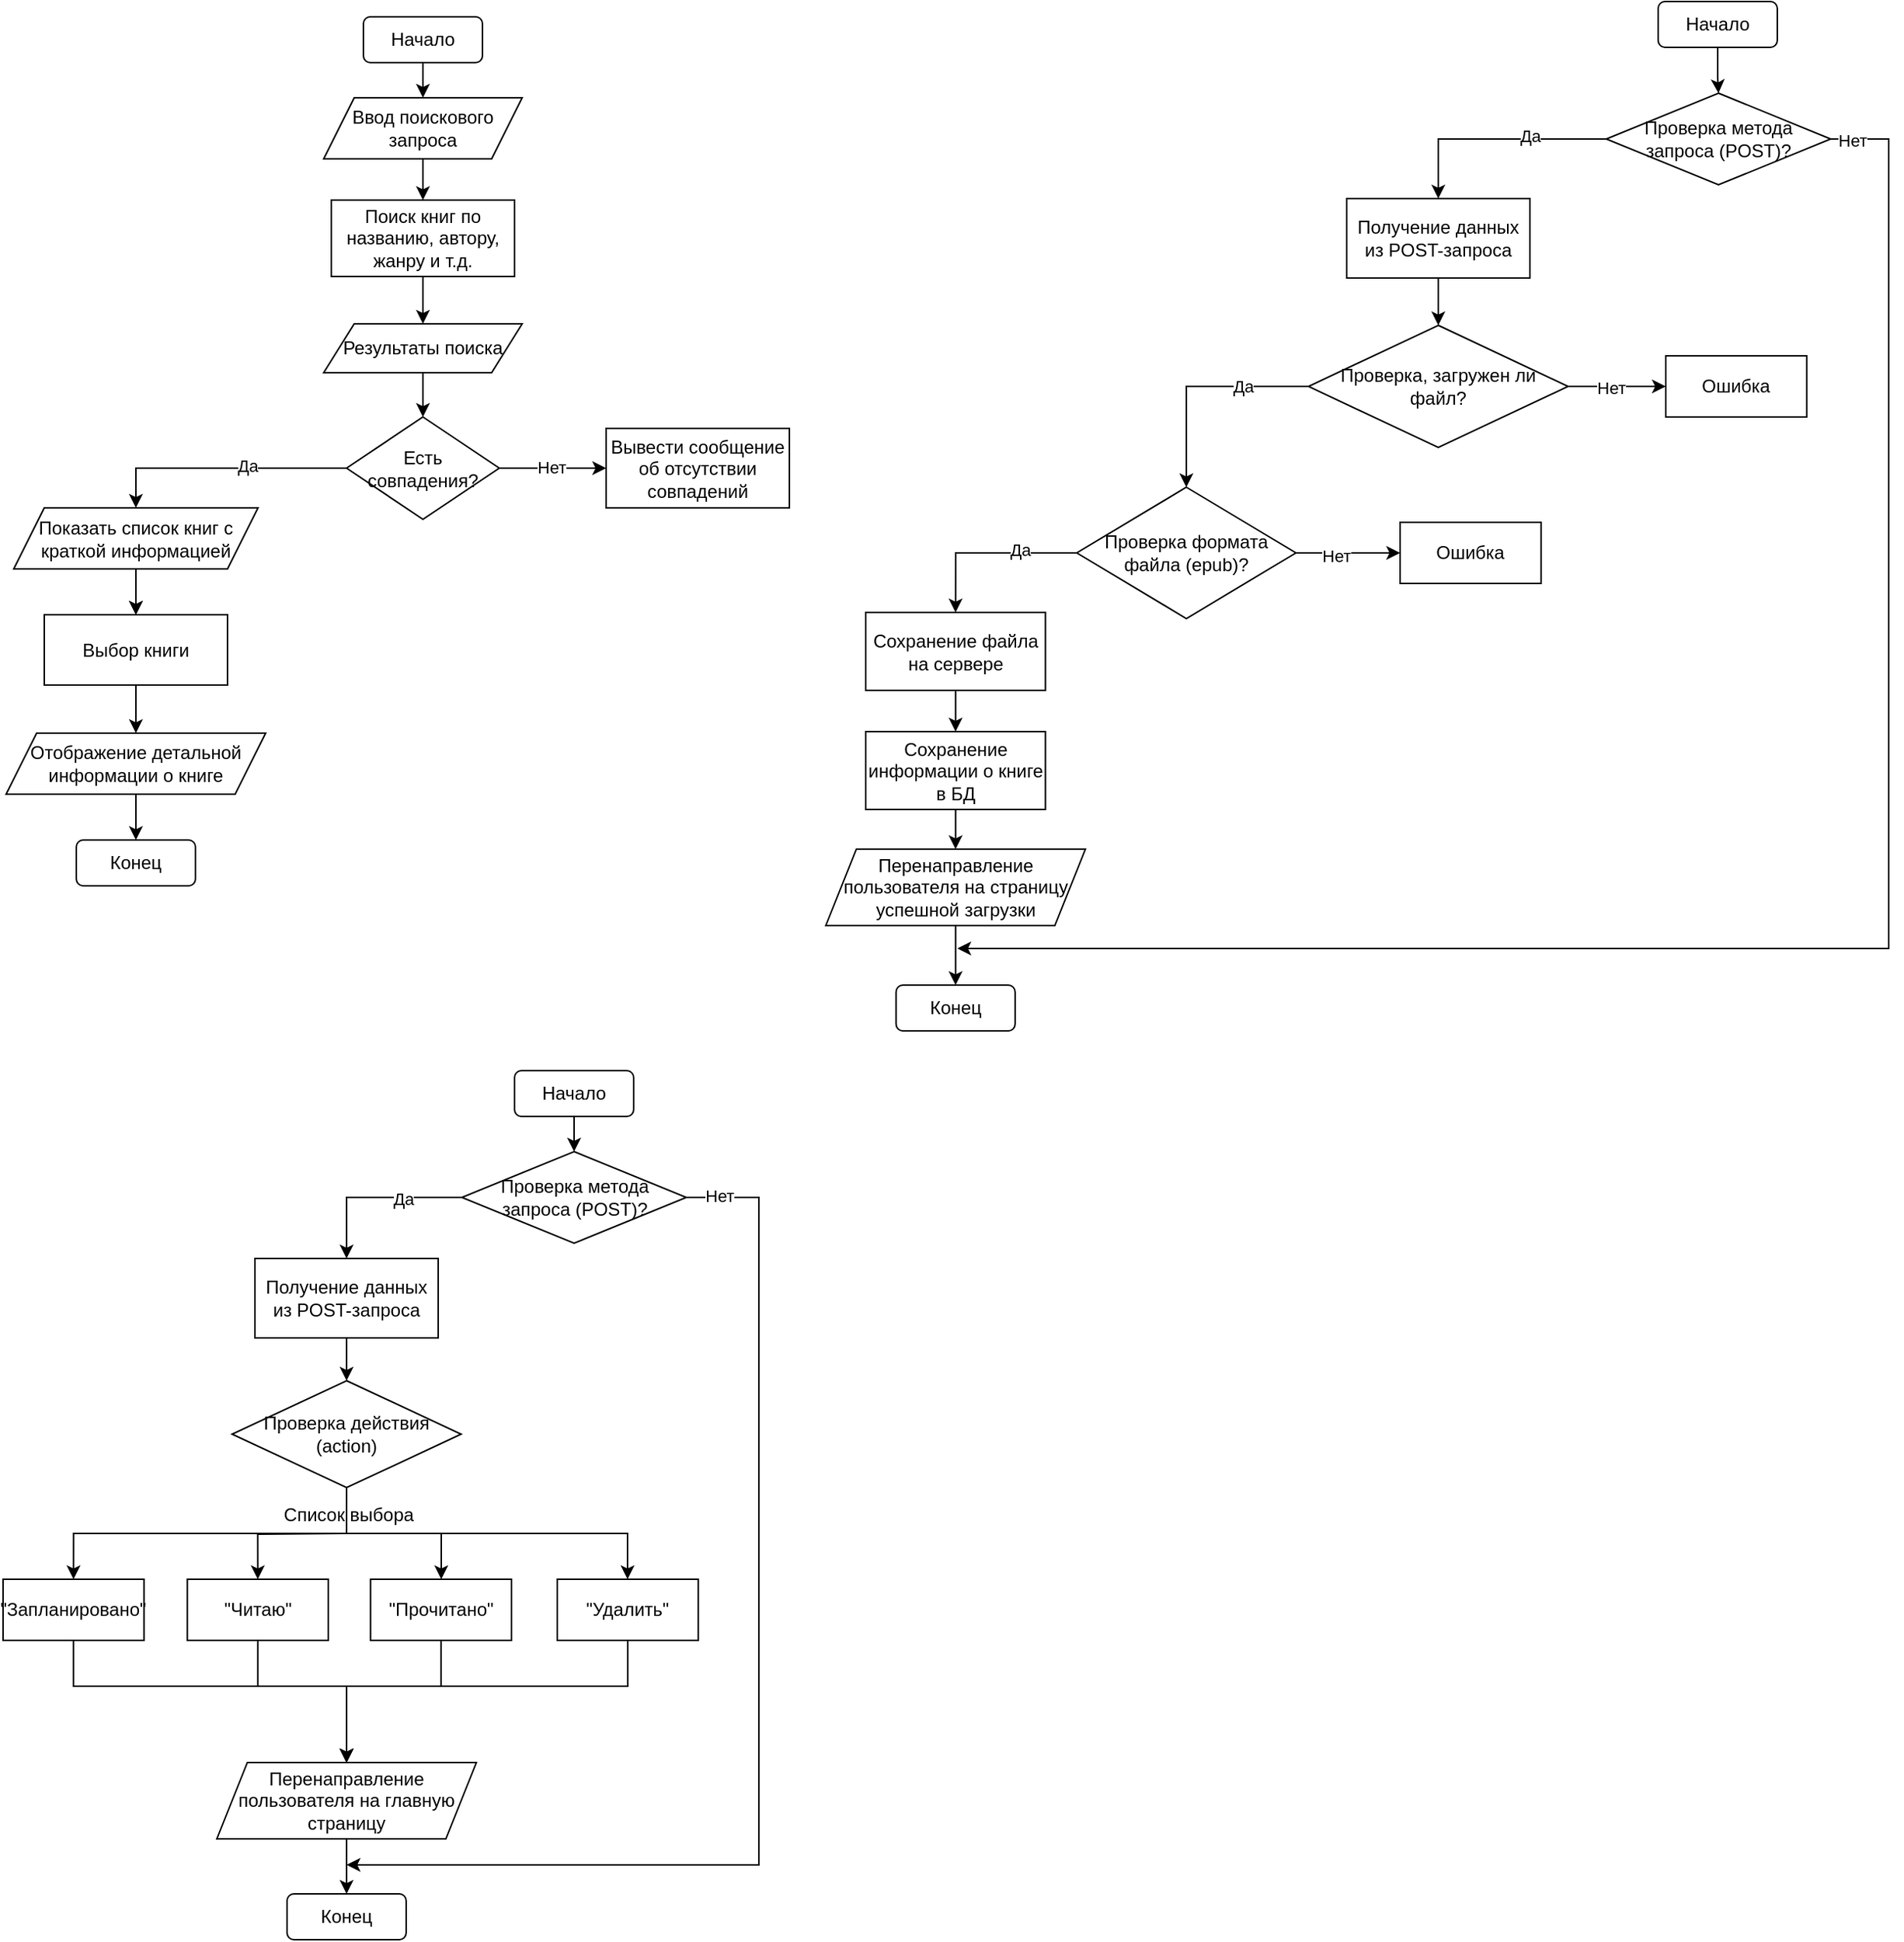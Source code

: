 <mxfile version="24.4.0" type="device">
  <diagram name="Страница — 1" id="dJ2RGDc316PWSBuT6vaZ">
    <mxGraphModel dx="1412" dy="772" grid="1" gridSize="10" guides="1" tooltips="1" connect="1" arrows="1" fold="1" page="1" pageScale="1" pageWidth="827" pageHeight="1169" math="0" shadow="0">
      <root>
        <mxCell id="0" />
        <mxCell id="1" parent="0" />
        <mxCell id="RQ07NBas5DSbm-WBCmH9-17" style="edgeStyle=orthogonalEdgeStyle;rounded=0;orthogonalLoop=1;jettySize=auto;html=1;entryX=0.5;entryY=0;entryDx=0;entryDy=0;" parent="1" source="RQ07NBas5DSbm-WBCmH9-1" edge="1" target="RQ07NBas5DSbm-WBCmH9-30">
          <mxGeometry relative="1" as="geometry">
            <mxPoint x="380" y="131" as="targetPoint" />
          </mxGeometry>
        </mxCell>
        <mxCell id="RQ07NBas5DSbm-WBCmH9-1" value="Начало" style="rounded=1;whiteSpace=wrap;html=1;" parent="1" vertex="1">
          <mxGeometry x="341" y="70" width="78" height="30" as="geometry" />
        </mxCell>
        <mxCell id="RQ07NBas5DSbm-WBCmH9-18" style="edgeStyle=orthogonalEdgeStyle;rounded=0;orthogonalLoop=1;jettySize=auto;html=1;entryX=0.5;entryY=0;entryDx=0;entryDy=0;exitX=0.5;exitY=1;exitDx=0;exitDy=0;" parent="1" target="RQ07NBas5DSbm-WBCmH9-3" edge="1" source="RQ07NBas5DSbm-WBCmH9-30">
          <mxGeometry relative="1" as="geometry">
            <mxPoint x="380" y="191" as="sourcePoint" />
          </mxGeometry>
        </mxCell>
        <mxCell id="RQ07NBas5DSbm-WBCmH9-20" style="edgeStyle=orthogonalEdgeStyle;rounded=0;orthogonalLoop=1;jettySize=auto;html=1;entryX=0.5;entryY=0;entryDx=0;entryDy=0;exitX=0.5;exitY=1;exitDx=0;exitDy=0;" parent="1" target="RQ07NBas5DSbm-WBCmH9-5" edge="1" source="RQ07NBas5DSbm-WBCmH9-3">
          <mxGeometry relative="1" as="geometry">
            <mxPoint x="381" y="282" as="sourcePoint" />
          </mxGeometry>
        </mxCell>
        <mxCell id="RQ07NBas5DSbm-WBCmH9-3" value="Поиск книг по названию, автору, жанру и т.д." style="rounded=0;whiteSpace=wrap;html=1;" parent="1" vertex="1">
          <mxGeometry x="320" y="190" width="120" height="50" as="geometry" />
        </mxCell>
        <mxCell id="RQ07NBas5DSbm-WBCmH9-21" style="edgeStyle=orthogonalEdgeStyle;rounded=0;orthogonalLoop=1;jettySize=auto;html=1;" parent="1" source="RQ07NBas5DSbm-WBCmH9-5" target="RQ07NBas5DSbm-WBCmH9-7" edge="1">
          <mxGeometry relative="1" as="geometry" />
        </mxCell>
        <mxCell id="RQ07NBas5DSbm-WBCmH9-5" value="Результаты поиска" style="shape=parallelogram;perimeter=parallelogramPerimeter;whiteSpace=wrap;html=1;fixedSize=1;" parent="1" vertex="1">
          <mxGeometry x="315" y="271" width="130" height="32" as="geometry" />
        </mxCell>
        <mxCell id="RQ07NBas5DSbm-WBCmH9-22" style="edgeStyle=orthogonalEdgeStyle;rounded=0;orthogonalLoop=1;jettySize=auto;html=1;entryX=0;entryY=0.5;entryDx=0;entryDy=0;" parent="1" source="RQ07NBas5DSbm-WBCmH9-7" target="RQ07NBas5DSbm-WBCmH9-8" edge="1">
          <mxGeometry relative="1" as="geometry" />
        </mxCell>
        <mxCell id="RQ07NBas5DSbm-WBCmH9-27" value="Нет" style="edgeLabel;html=1;align=center;verticalAlign=middle;resizable=0;points=[];" parent="RQ07NBas5DSbm-WBCmH9-22" vertex="1" connectable="0">
          <mxGeometry x="-0.029" y="1" relative="1" as="geometry">
            <mxPoint as="offset" />
          </mxGeometry>
        </mxCell>
        <mxCell id="RQ07NBas5DSbm-WBCmH9-23" style="edgeStyle=orthogonalEdgeStyle;rounded=0;orthogonalLoop=1;jettySize=auto;html=1;entryX=0.5;entryY=0;entryDx=0;entryDy=0;" parent="1" source="RQ07NBas5DSbm-WBCmH9-7" edge="1" target="RQ07NBas5DSbm-WBCmH9-31">
          <mxGeometry relative="1" as="geometry">
            <mxPoint x="262" y="369.5" as="targetPoint" />
          </mxGeometry>
        </mxCell>
        <mxCell id="RQ07NBas5DSbm-WBCmH9-28" value="Да" style="edgeLabel;html=1;align=center;verticalAlign=middle;resizable=0;points=[];" parent="RQ07NBas5DSbm-WBCmH9-23" vertex="1" connectable="0">
          <mxGeometry x="-0.206" y="-2" relative="1" as="geometry">
            <mxPoint as="offset" />
          </mxGeometry>
        </mxCell>
        <mxCell id="RQ07NBas5DSbm-WBCmH9-7" value="&lt;div style=&quot;&quot;&gt;&lt;span style=&quot;background-color: initial;&quot;&gt;Есть совпадения?&lt;/span&gt;&lt;/div&gt;" style="rhombus;whiteSpace=wrap;html=1;align=center;" parent="1" vertex="1">
          <mxGeometry x="330" y="332" width="100" height="67" as="geometry" />
        </mxCell>
        <mxCell id="RQ07NBas5DSbm-WBCmH9-8" value="Вывести сообщение об отсутствии совпадений" style="rounded=0;whiteSpace=wrap;html=1;" parent="1" vertex="1">
          <mxGeometry x="500" y="339.5" width="120" height="52" as="geometry" />
        </mxCell>
        <mxCell id="RQ07NBas5DSbm-WBCmH9-24" style="edgeStyle=orthogonalEdgeStyle;rounded=0;orthogonalLoop=1;jettySize=auto;html=1;entryX=0.5;entryY=0;entryDx=0;entryDy=0;" parent="1" target="RQ07NBas5DSbm-WBCmH9-10" edge="1">
          <mxGeometry relative="1" as="geometry">
            <mxPoint x="192" y="439.5" as="sourcePoint" />
          </mxGeometry>
        </mxCell>
        <mxCell id="RQ07NBas5DSbm-WBCmH9-25" style="edgeStyle=orthogonalEdgeStyle;rounded=0;orthogonalLoop=1;jettySize=auto;html=1;" parent="1" source="RQ07NBas5DSbm-WBCmH9-10" target="RQ07NBas5DSbm-WBCmH9-16" edge="1">
          <mxGeometry relative="1" as="geometry" />
        </mxCell>
        <mxCell id="RQ07NBas5DSbm-WBCmH9-10" value="Выбор книги" style="rounded=0;whiteSpace=wrap;html=1;" parent="1" vertex="1">
          <mxGeometry x="132" y="461.5" width="120" height="46" as="geometry" />
        </mxCell>
        <mxCell id="RQ07NBas5DSbm-WBCmH9-12" value="Конец" style="rounded=1;whiteSpace=wrap;html=1;" parent="1" vertex="1">
          <mxGeometry x="153" y="609" width="78" height="30" as="geometry" />
        </mxCell>
        <mxCell id="RQ07NBas5DSbm-WBCmH9-26" style="edgeStyle=orthogonalEdgeStyle;rounded=0;orthogonalLoop=1;jettySize=auto;html=1;entryX=0.5;entryY=0;entryDx=0;entryDy=0;" parent="1" source="RQ07NBas5DSbm-WBCmH9-16" target="RQ07NBas5DSbm-WBCmH9-12" edge="1">
          <mxGeometry relative="1" as="geometry" />
        </mxCell>
        <mxCell id="RQ07NBas5DSbm-WBCmH9-16" value="Отображение детальной информации о книге" style="shape=parallelogram;perimeter=parallelogramPerimeter;whiteSpace=wrap;html=1;fixedSize=1;" parent="1" vertex="1">
          <mxGeometry x="107" y="539" width="170" height="40" as="geometry" />
        </mxCell>
        <mxCell id="RQ07NBas5DSbm-WBCmH9-30" value="Ввод поискового запроса" style="shape=parallelogram;perimeter=parallelogramPerimeter;whiteSpace=wrap;html=1;fixedSize=1;" parent="1" vertex="1">
          <mxGeometry x="315" y="123" width="130" height="40" as="geometry" />
        </mxCell>
        <mxCell id="y8whl0WxefCFBOE1C37w-1" value="" style="edgeStyle=orthogonalEdgeStyle;rounded=0;orthogonalLoop=1;jettySize=auto;html=1;" edge="1" parent="1" source="RQ07NBas5DSbm-WBCmH9-31" target="RQ07NBas5DSbm-WBCmH9-10">
          <mxGeometry relative="1" as="geometry" />
        </mxCell>
        <mxCell id="RQ07NBas5DSbm-WBCmH9-31" value="Показать список книг с краткой информацией" style="shape=parallelogram;perimeter=parallelogramPerimeter;whiteSpace=wrap;html=1;fixedSize=1;" parent="1" vertex="1">
          <mxGeometry x="112" y="391.5" width="160" height="40" as="geometry" />
        </mxCell>
        <mxCell id="y8whl0WxefCFBOE1C37w-2" style="edgeStyle=orthogonalEdgeStyle;rounded=0;orthogonalLoop=1;jettySize=auto;html=1;entryX=0.5;entryY=0;entryDx=0;entryDy=0;" edge="1" parent="1" source="y8whl0WxefCFBOE1C37w-3" target="y8whl0WxefCFBOE1C37w-13">
          <mxGeometry relative="1" as="geometry">
            <mxPoint x="1228" y="113" as="targetPoint" />
          </mxGeometry>
        </mxCell>
        <mxCell id="y8whl0WxefCFBOE1C37w-3" value="Начало" style="rounded=1;whiteSpace=wrap;html=1;" vertex="1" parent="1">
          <mxGeometry x="1189" y="60" width="78" height="30" as="geometry" />
        </mxCell>
        <mxCell id="y8whl0WxefCFBOE1C37w-25" style="edgeStyle=orthogonalEdgeStyle;rounded=0;orthogonalLoop=1;jettySize=auto;html=1;entryX=0.5;entryY=0;entryDx=0;entryDy=0;" edge="1" parent="1" source="y8whl0WxefCFBOE1C37w-13" target="y8whl0WxefCFBOE1C37w-14">
          <mxGeometry relative="1" as="geometry" />
        </mxCell>
        <mxCell id="y8whl0WxefCFBOE1C37w-26" value="Да" style="edgeLabel;html=1;align=center;verticalAlign=middle;resizable=0;points=[];" vertex="1" connectable="0" parent="y8whl0WxefCFBOE1C37w-25">
          <mxGeometry x="-0.329" y="-2" relative="1" as="geometry">
            <mxPoint as="offset" />
          </mxGeometry>
        </mxCell>
        <mxCell id="y8whl0WxefCFBOE1C37w-48" style="edgeStyle=orthogonalEdgeStyle;rounded=0;orthogonalLoop=1;jettySize=auto;html=1;" edge="1" parent="1" source="y8whl0WxefCFBOE1C37w-13">
          <mxGeometry relative="1" as="geometry">
            <mxPoint x="730" y="680" as="targetPoint" />
            <Array as="points">
              <mxPoint x="1340" y="150" />
              <mxPoint x="1340" y="680" />
            </Array>
          </mxGeometry>
        </mxCell>
        <mxCell id="y8whl0WxefCFBOE1C37w-49" value="Нет" style="edgeLabel;html=1;align=center;verticalAlign=middle;resizable=0;points=[];" vertex="1" connectable="0" parent="y8whl0WxefCFBOE1C37w-48">
          <mxGeometry x="-0.977" y="-1" relative="1" as="geometry">
            <mxPoint as="offset" />
          </mxGeometry>
        </mxCell>
        <mxCell id="y8whl0WxefCFBOE1C37w-13" value="&lt;div style=&quot;&quot;&gt;&lt;span style=&quot;background-color: initial;&quot;&gt;Проверка метода запроса (POST)?&lt;/span&gt;&lt;/div&gt;" style="rhombus;whiteSpace=wrap;html=1;align=center;" vertex="1" parent="1">
          <mxGeometry x="1155" y="120" width="147" height="60" as="geometry" />
        </mxCell>
        <mxCell id="y8whl0WxefCFBOE1C37w-28" style="edgeStyle=orthogonalEdgeStyle;rounded=0;orthogonalLoop=1;jettySize=auto;html=1;entryX=0.5;entryY=0;entryDx=0;entryDy=0;" edge="1" parent="1" source="y8whl0WxefCFBOE1C37w-14" target="y8whl0WxefCFBOE1C37w-30">
          <mxGeometry relative="1" as="geometry">
            <mxPoint x="1045" y="280" as="targetPoint" />
          </mxGeometry>
        </mxCell>
        <mxCell id="y8whl0WxefCFBOE1C37w-14" value="Получение данных из POST-запроса" style="rounded=0;whiteSpace=wrap;html=1;" vertex="1" parent="1">
          <mxGeometry x="985" y="189" width="120" height="52" as="geometry" />
        </mxCell>
        <mxCell id="y8whl0WxefCFBOE1C37w-18" value="Конец" style="rounded=1;whiteSpace=wrap;html=1;" vertex="1" parent="1">
          <mxGeometry x="689.85" y="704" width="78" height="30" as="geometry" />
        </mxCell>
        <mxCell id="y8whl0WxefCFBOE1C37w-19" style="edgeStyle=orthogonalEdgeStyle;rounded=0;orthogonalLoop=1;jettySize=auto;html=1;entryX=0.5;entryY=0;entryDx=0;entryDy=0;exitX=0.5;exitY=1;exitDx=0;exitDy=0;" edge="1" parent="1" source="y8whl0WxefCFBOE1C37w-46" target="y8whl0WxefCFBOE1C37w-18">
          <mxGeometry relative="1" as="geometry">
            <mxPoint x="1109" y="643" as="sourcePoint" />
          </mxGeometry>
        </mxCell>
        <mxCell id="y8whl0WxefCFBOE1C37w-32" style="edgeStyle=orthogonalEdgeStyle;rounded=0;orthogonalLoop=1;jettySize=auto;html=1;entryX=0.5;entryY=0;entryDx=0;entryDy=0;" edge="1" parent="1" source="y8whl0WxefCFBOE1C37w-30" target="y8whl0WxefCFBOE1C37w-34">
          <mxGeometry relative="1" as="geometry">
            <mxPoint x="880" y="353" as="targetPoint" />
          </mxGeometry>
        </mxCell>
        <mxCell id="y8whl0WxefCFBOE1C37w-33" value="Да" style="edgeLabel;html=1;align=center;verticalAlign=middle;resizable=0;points=[];" vertex="1" connectable="0" parent="y8whl0WxefCFBOE1C37w-32">
          <mxGeometry x="-0.407" relative="1" as="geometry">
            <mxPoint as="offset" />
          </mxGeometry>
        </mxCell>
        <mxCell id="y8whl0WxefCFBOE1C37w-37" style="edgeStyle=orthogonalEdgeStyle;rounded=0;orthogonalLoop=1;jettySize=auto;html=1;entryX=0;entryY=0.5;entryDx=0;entryDy=0;" edge="1" parent="1" source="y8whl0WxefCFBOE1C37w-30" target="y8whl0WxefCFBOE1C37w-36">
          <mxGeometry relative="1" as="geometry" />
        </mxCell>
        <mxCell id="y8whl0WxefCFBOE1C37w-38" value="Нет" style="edgeLabel;html=1;align=center;verticalAlign=middle;resizable=0;points=[];" vertex="1" connectable="0" parent="y8whl0WxefCFBOE1C37w-37">
          <mxGeometry x="-0.125" y="-1" relative="1" as="geometry">
            <mxPoint as="offset" />
          </mxGeometry>
        </mxCell>
        <mxCell id="y8whl0WxefCFBOE1C37w-30" value="&lt;div style=&quot;&quot;&gt;&lt;span style=&quot;&quot;&gt;Проверка, загружен ли файл?&lt;/span&gt;&lt;br&gt;&lt;/div&gt;" style="rhombus;whiteSpace=wrap;html=1;align=center;" vertex="1" parent="1">
          <mxGeometry x="960" y="272" width="170" height="80" as="geometry" />
        </mxCell>
        <mxCell id="y8whl0WxefCFBOE1C37w-40" style="edgeStyle=orthogonalEdgeStyle;rounded=0;orthogonalLoop=1;jettySize=auto;html=1;entryX=0;entryY=0.5;entryDx=0;entryDy=0;" edge="1" parent="1" source="y8whl0WxefCFBOE1C37w-34" target="y8whl0WxefCFBOE1C37w-39">
          <mxGeometry relative="1" as="geometry" />
        </mxCell>
        <mxCell id="y8whl0WxefCFBOE1C37w-41" value="Нет" style="edgeLabel;html=1;align=center;verticalAlign=middle;resizable=0;points=[];" vertex="1" connectable="0" parent="y8whl0WxefCFBOE1C37w-40">
          <mxGeometry x="-0.26" y="-2" relative="1" as="geometry">
            <mxPoint as="offset" />
          </mxGeometry>
        </mxCell>
        <mxCell id="y8whl0WxefCFBOE1C37w-43" style="edgeStyle=orthogonalEdgeStyle;rounded=0;orthogonalLoop=1;jettySize=auto;html=1;entryX=0.5;entryY=0;entryDx=0;entryDy=0;" edge="1" parent="1" source="y8whl0WxefCFBOE1C37w-34" target="y8whl0WxefCFBOE1C37w-42">
          <mxGeometry relative="1" as="geometry" />
        </mxCell>
        <mxCell id="y8whl0WxefCFBOE1C37w-50" value="Да" style="edgeLabel;html=1;align=center;verticalAlign=middle;resizable=0;points=[];" vertex="1" connectable="0" parent="y8whl0WxefCFBOE1C37w-43">
          <mxGeometry x="-0.369" y="-2" relative="1" as="geometry">
            <mxPoint as="offset" />
          </mxGeometry>
        </mxCell>
        <mxCell id="y8whl0WxefCFBOE1C37w-34" value="&lt;div style=&quot;&quot;&gt;&lt;span style=&quot;background-color: initial;&quot;&gt;Проверка формата файла (epub)?&lt;/span&gt;&lt;/div&gt;" style="rhombus;whiteSpace=wrap;html=1;align=center;" vertex="1" parent="1">
          <mxGeometry x="808.25" y="378" width="143.5" height="86" as="geometry" />
        </mxCell>
        <mxCell id="y8whl0WxefCFBOE1C37w-36" value="Ошибка" style="rounded=0;whiteSpace=wrap;html=1;" vertex="1" parent="1">
          <mxGeometry x="1194" y="292" width="92.31" height="40" as="geometry" />
        </mxCell>
        <mxCell id="y8whl0WxefCFBOE1C37w-39" value="Ошибка" style="rounded=0;whiteSpace=wrap;html=1;" vertex="1" parent="1">
          <mxGeometry x="1020" y="401" width="92.31" height="40" as="geometry" />
        </mxCell>
        <mxCell id="y8whl0WxefCFBOE1C37w-45" style="edgeStyle=orthogonalEdgeStyle;rounded=0;orthogonalLoop=1;jettySize=auto;html=1;" edge="1" parent="1" source="y8whl0WxefCFBOE1C37w-42" target="y8whl0WxefCFBOE1C37w-44">
          <mxGeometry relative="1" as="geometry" />
        </mxCell>
        <mxCell id="y8whl0WxefCFBOE1C37w-42" value="Сохранение файла на сервере" style="rounded=0;whiteSpace=wrap;html=1;" vertex="1" parent="1">
          <mxGeometry x="670" y="460" width="117.7" height="51" as="geometry" />
        </mxCell>
        <mxCell id="y8whl0WxefCFBOE1C37w-47" style="edgeStyle=orthogonalEdgeStyle;rounded=0;orthogonalLoop=1;jettySize=auto;html=1;entryX=0.5;entryY=0;entryDx=0;entryDy=0;" edge="1" parent="1" source="y8whl0WxefCFBOE1C37w-44" target="y8whl0WxefCFBOE1C37w-46">
          <mxGeometry relative="1" as="geometry" />
        </mxCell>
        <mxCell id="y8whl0WxefCFBOE1C37w-44" value="Сохранение информации о книге в БД" style="rounded=0;whiteSpace=wrap;html=1;" vertex="1" parent="1">
          <mxGeometry x="670" y="538" width="117.7" height="51" as="geometry" />
        </mxCell>
        <mxCell id="y8whl0WxefCFBOE1C37w-46" value="Перенаправление пользователя на страницу успешной загрузки" style="shape=parallelogram;perimeter=parallelogramPerimeter;whiteSpace=wrap;html=1;fixedSize=1;" vertex="1" parent="1">
          <mxGeometry x="643.85" y="615" width="170" height="50" as="geometry" />
        </mxCell>
        <mxCell id="y8whl0WxefCFBOE1C37w-53" style="edgeStyle=orthogonalEdgeStyle;rounded=0;orthogonalLoop=1;jettySize=auto;html=1;entryX=0.5;entryY=0;entryDx=0;entryDy=0;" edge="1" parent="1" source="y8whl0WxefCFBOE1C37w-51" target="y8whl0WxefCFBOE1C37w-52">
          <mxGeometry relative="1" as="geometry" />
        </mxCell>
        <mxCell id="y8whl0WxefCFBOE1C37w-51" value="Начало" style="rounded=1;whiteSpace=wrap;html=1;" vertex="1" parent="1">
          <mxGeometry x="440" y="760" width="78" height="30" as="geometry" />
        </mxCell>
        <mxCell id="y8whl0WxefCFBOE1C37w-55" style="edgeStyle=orthogonalEdgeStyle;rounded=0;orthogonalLoop=1;jettySize=auto;html=1;entryX=0.5;entryY=0;entryDx=0;entryDy=0;" edge="1" parent="1" source="y8whl0WxefCFBOE1C37w-52" target="y8whl0WxefCFBOE1C37w-54">
          <mxGeometry relative="1" as="geometry" />
        </mxCell>
        <mxCell id="y8whl0WxefCFBOE1C37w-56" value="Да" style="edgeLabel;html=1;align=center;verticalAlign=middle;resizable=0;points=[];" vertex="1" connectable="0" parent="y8whl0WxefCFBOE1C37w-55">
          <mxGeometry x="-0.307" y="1" relative="1" as="geometry">
            <mxPoint x="1" as="offset" />
          </mxGeometry>
        </mxCell>
        <mxCell id="y8whl0WxefCFBOE1C37w-77" style="edgeStyle=orthogonalEdgeStyle;rounded=0;orthogonalLoop=1;jettySize=auto;html=1;" edge="1" parent="1" source="y8whl0WxefCFBOE1C37w-52">
          <mxGeometry relative="1" as="geometry">
            <mxPoint x="330" y="1280" as="targetPoint" />
            <Array as="points">
              <mxPoint x="600" y="843" />
              <mxPoint x="600" y="1280" />
            </Array>
          </mxGeometry>
        </mxCell>
        <mxCell id="y8whl0WxefCFBOE1C37w-80" value="Нет" style="edgeLabel;html=1;align=center;verticalAlign=middle;resizable=0;points=[];" vertex="1" connectable="0" parent="y8whl0WxefCFBOE1C37w-77">
          <mxGeometry x="-0.945" y="1" relative="1" as="geometry">
            <mxPoint x="1" as="offset" />
          </mxGeometry>
        </mxCell>
        <mxCell id="y8whl0WxefCFBOE1C37w-52" value="&lt;div style=&quot;&quot;&gt;&lt;span style=&quot;background-color: initial;&quot;&gt;Проверка метода запроса (POST)?&lt;/span&gt;&lt;/div&gt;" style="rhombus;whiteSpace=wrap;html=1;align=center;" vertex="1" parent="1">
          <mxGeometry x="405.5" y="813" width="147" height="60" as="geometry" />
        </mxCell>
        <mxCell id="y8whl0WxefCFBOE1C37w-60" style="edgeStyle=orthogonalEdgeStyle;rounded=0;orthogonalLoop=1;jettySize=auto;html=1;entryX=0.5;entryY=0;entryDx=0;entryDy=0;" edge="1" parent="1" source="y8whl0WxefCFBOE1C37w-54" target="y8whl0WxefCFBOE1C37w-59">
          <mxGeometry relative="1" as="geometry" />
        </mxCell>
        <mxCell id="y8whl0WxefCFBOE1C37w-54" value="Получение данных из POST-запроса" style="rounded=0;whiteSpace=wrap;html=1;" vertex="1" parent="1">
          <mxGeometry x="270" y="883" width="120" height="52" as="geometry" />
        </mxCell>
        <mxCell id="y8whl0WxefCFBOE1C37w-65" style="edgeStyle=orthogonalEdgeStyle;rounded=0;orthogonalLoop=1;jettySize=auto;html=1;entryX=0.5;entryY=0;entryDx=0;entryDy=0;" edge="1" parent="1" source="y8whl0WxefCFBOE1C37w-59" target="y8whl0WxefCFBOE1C37w-63">
          <mxGeometry relative="1" as="geometry">
            <Array as="points">
              <mxPoint x="330" y="1063" />
              <mxPoint x="151" y="1063" />
            </Array>
          </mxGeometry>
        </mxCell>
        <mxCell id="y8whl0WxefCFBOE1C37w-66" style="edgeStyle=orthogonalEdgeStyle;rounded=0;orthogonalLoop=1;jettySize=auto;html=1;entryX=0.5;entryY=0;entryDx=0;entryDy=0;" edge="1" parent="1" target="y8whl0WxefCFBOE1C37w-61">
          <mxGeometry relative="1" as="geometry">
            <mxPoint x="328.15" y="1063" as="sourcePoint" />
            <mxPoint x="270" y="1113" as="targetPoint" />
          </mxGeometry>
        </mxCell>
        <mxCell id="y8whl0WxefCFBOE1C37w-67" style="edgeStyle=orthogonalEdgeStyle;rounded=0;orthogonalLoop=1;jettySize=auto;html=1;exitX=0.5;exitY=1;exitDx=0;exitDy=0;" edge="1" parent="1" source="y8whl0WxefCFBOE1C37w-59" target="y8whl0WxefCFBOE1C37w-64">
          <mxGeometry relative="1" as="geometry">
            <Array as="points">
              <mxPoint x="330" y="1063" />
              <mxPoint x="392" y="1063" />
            </Array>
          </mxGeometry>
        </mxCell>
        <mxCell id="y8whl0WxefCFBOE1C37w-68" style="edgeStyle=orthogonalEdgeStyle;rounded=0;orthogonalLoop=1;jettySize=auto;html=1;exitX=0.5;exitY=1;exitDx=0;exitDy=0;" edge="1" parent="1" source="y8whl0WxefCFBOE1C37w-59" target="y8whl0WxefCFBOE1C37w-62">
          <mxGeometry relative="1" as="geometry">
            <Array as="points">
              <mxPoint x="330" y="1063" />
              <mxPoint x="514" y="1063" />
            </Array>
          </mxGeometry>
        </mxCell>
        <mxCell id="y8whl0WxefCFBOE1C37w-59" value="&lt;div style=&quot;&quot;&gt;Проверка действия (action)&lt;br&gt;&lt;/div&gt;" style="rhombus;whiteSpace=wrap;html=1;align=center;" vertex="1" parent="1">
          <mxGeometry x="255" y="963" width="150" height="70" as="geometry" />
        </mxCell>
        <mxCell id="y8whl0WxefCFBOE1C37w-73" style="edgeStyle=orthogonalEdgeStyle;rounded=0;orthogonalLoop=1;jettySize=auto;html=1;entryX=0.5;entryY=0;entryDx=0;entryDy=0;" edge="1" parent="1" source="y8whl0WxefCFBOE1C37w-61" target="y8whl0WxefCFBOE1C37w-74">
          <mxGeometry relative="1" as="geometry">
            <mxPoint x="330.005" y="1193" as="targetPoint" />
            <Array as="points">
              <mxPoint x="272" y="1163" />
              <mxPoint x="330" y="1163" />
            </Array>
          </mxGeometry>
        </mxCell>
        <mxCell id="y8whl0WxefCFBOE1C37w-61" value="&quot;Читаю&quot;" style="rounded=0;whiteSpace=wrap;html=1;" vertex="1" parent="1">
          <mxGeometry x="225.69" y="1093" width="92.31" height="40" as="geometry" />
        </mxCell>
        <mxCell id="y8whl0WxefCFBOE1C37w-75" style="edgeStyle=orthogonalEdgeStyle;rounded=0;orthogonalLoop=1;jettySize=auto;html=1;entryX=0.5;entryY=0;entryDx=0;entryDy=0;" edge="1" parent="1" source="y8whl0WxefCFBOE1C37w-62" target="y8whl0WxefCFBOE1C37w-74">
          <mxGeometry relative="1" as="geometry">
            <Array as="points">
              <mxPoint x="514" y="1163" />
              <mxPoint x="330" y="1163" />
            </Array>
          </mxGeometry>
        </mxCell>
        <mxCell id="y8whl0WxefCFBOE1C37w-62" value="&quot;Удалить&quot;" style="rounded=0;whiteSpace=wrap;html=1;" vertex="1" parent="1">
          <mxGeometry x="468" y="1093" width="92.31" height="40" as="geometry" />
        </mxCell>
        <mxCell id="y8whl0WxefCFBOE1C37w-76" style="edgeStyle=orthogonalEdgeStyle;rounded=0;orthogonalLoop=1;jettySize=auto;html=1;" edge="1" parent="1" source="y8whl0WxefCFBOE1C37w-63" target="y8whl0WxefCFBOE1C37w-74">
          <mxGeometry relative="1" as="geometry">
            <Array as="points">
              <mxPoint x="151" y="1163" />
              <mxPoint x="330" y="1163" />
            </Array>
          </mxGeometry>
        </mxCell>
        <mxCell id="y8whl0WxefCFBOE1C37w-63" value="&quot;Запланировано&quot;" style="rounded=0;whiteSpace=wrap;html=1;" vertex="1" parent="1">
          <mxGeometry x="105" y="1093" width="92.31" height="40" as="geometry" />
        </mxCell>
        <mxCell id="y8whl0WxefCFBOE1C37w-72" style="edgeStyle=orthogonalEdgeStyle;rounded=0;orthogonalLoop=1;jettySize=auto;html=1;entryX=0.5;entryY=0;entryDx=0;entryDy=0;" edge="1" parent="1" source="y8whl0WxefCFBOE1C37w-64" target="y8whl0WxefCFBOE1C37w-74">
          <mxGeometry relative="1" as="geometry">
            <mxPoint x="330" y="1193" as="targetPoint" />
            <Array as="points">
              <mxPoint x="392" y="1163" />
              <mxPoint x="330" y="1163" />
            </Array>
          </mxGeometry>
        </mxCell>
        <mxCell id="y8whl0WxefCFBOE1C37w-64" value="&quot;Прочитано&quot;" style="rounded=0;whiteSpace=wrap;html=1;" vertex="1" parent="1">
          <mxGeometry x="345.69" y="1093" width="92.31" height="40" as="geometry" />
        </mxCell>
        <mxCell id="y8whl0WxefCFBOE1C37w-79" style="edgeStyle=orthogonalEdgeStyle;rounded=0;orthogonalLoop=1;jettySize=auto;html=1;" edge="1" parent="1" source="y8whl0WxefCFBOE1C37w-74" target="y8whl0WxefCFBOE1C37w-78">
          <mxGeometry relative="1" as="geometry" />
        </mxCell>
        <mxCell id="y8whl0WxefCFBOE1C37w-74" value="Перенаправление пользователя на главную страницу" style="shape=parallelogram;perimeter=parallelogramPerimeter;whiteSpace=wrap;html=1;fixedSize=1;" vertex="1" parent="1">
          <mxGeometry x="245" y="1213" width="170" height="50" as="geometry" />
        </mxCell>
        <mxCell id="y8whl0WxefCFBOE1C37w-78" value="Конец" style="rounded=1;whiteSpace=wrap;html=1;" vertex="1" parent="1">
          <mxGeometry x="291" y="1299" width="78" height="30" as="geometry" />
        </mxCell>
        <mxCell id="y8whl0WxefCFBOE1C37w-81" value="Список выбора" style="text;html=1;align=center;verticalAlign=middle;whiteSpace=wrap;rounded=0;" vertex="1" parent="1">
          <mxGeometry x="275" y="1036" width="113" height="30" as="geometry" />
        </mxCell>
      </root>
    </mxGraphModel>
  </diagram>
</mxfile>
